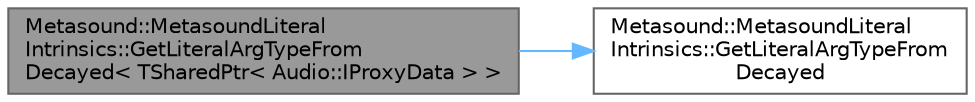 digraph "Metasound::MetasoundLiteralIntrinsics::GetLiteralArgTypeFromDecayed&lt; TSharedPtr&lt; Audio::IProxyData &gt; &gt;"
{
 // INTERACTIVE_SVG=YES
 // LATEX_PDF_SIZE
  bgcolor="transparent";
  edge [fontname=Helvetica,fontsize=10,labelfontname=Helvetica,labelfontsize=10];
  node [fontname=Helvetica,fontsize=10,shape=box,height=0.2,width=0.4];
  rankdir="LR";
  Node1 [id="Node000001",label="Metasound::MetasoundLiteral\lIntrinsics::GetLiteralArgTypeFrom\lDecayed\< TSharedPtr\< Audio::IProxyData \> \>",height=0.2,width=0.4,color="gray40", fillcolor="grey60", style="filled", fontcolor="black",tooltip=" "];
  Node1 -> Node2 [id="edge1_Node000001_Node000002",color="steelblue1",style="solid",tooltip=" "];
  Node2 [id="Node000002",label="Metasound::MetasoundLiteral\lIntrinsics::GetLiteralArgTypeFrom\lDecayed",height=0.2,width=0.4,color="grey40", fillcolor="white", style="filled",URL="$d8/d2a/namespaceMetasound_1_1MetasoundLiteralIntrinsics.html#af1392de544d255a4946aab569cab0a47",tooltip=" "];
}
